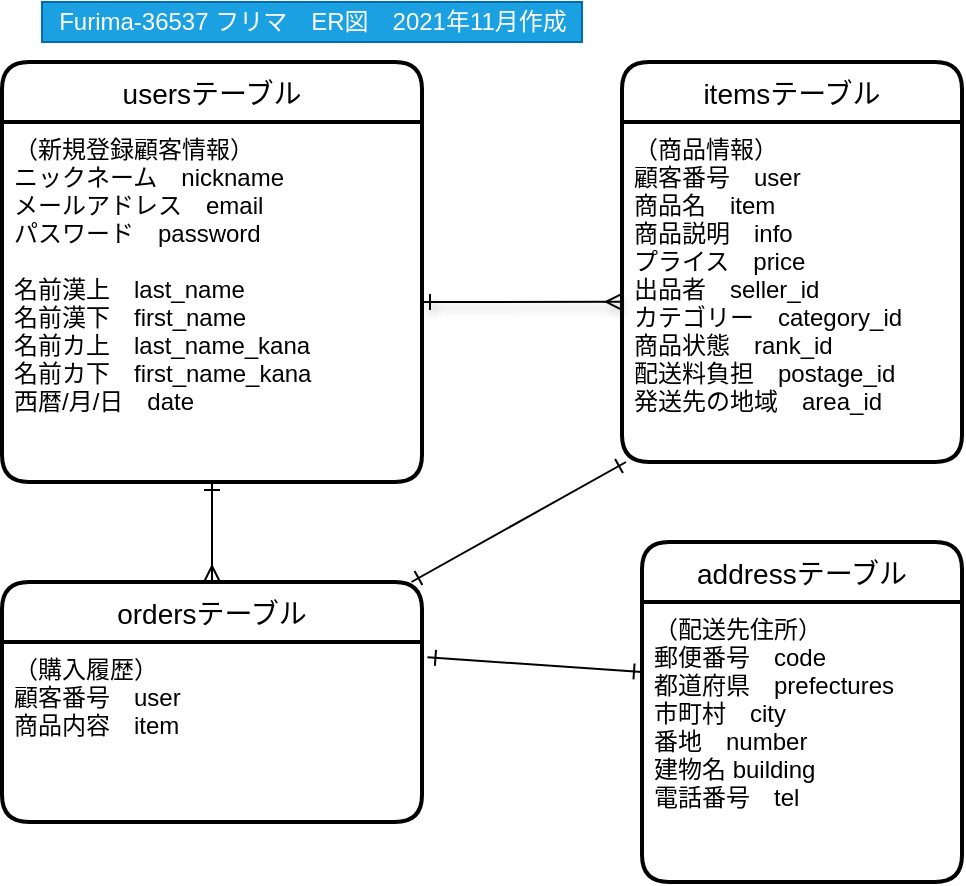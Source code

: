 <mxfile>
    <diagram id="qFiGLa90mWh0uxifypr-" name="ページ1">
        <mxGraphModel dx="728" dy="529" grid="1" gridSize="10" guides="1" tooltips="1" connect="1" arrows="1" fold="1" page="1" pageScale="1" pageWidth="827" pageHeight="1169" math="0" shadow="0">
            <root>
                <mxCell id="0"/>
                <mxCell id="1" parent="0"/>
                <mxCell id="3" value="usersテーブル" style="swimlane;childLayout=stackLayout;horizontal=1;startSize=30;horizontalStack=0;rounded=1;fontSize=14;fontStyle=0;strokeWidth=2;resizeParent=0;resizeLast=1;shadow=0;dashed=0;align=center;" parent="1" vertex="1">
                    <mxGeometry x="40" y="40" width="210" height="210" as="geometry"/>
                </mxCell>
                <mxCell id="4" value="（新規登録顧客情報）&#10;ニックネーム　nickname&#10;メールアドレス　email&#10;パスワード　password&#10;&#10;名前漢上　last_name&#10;名前漢下　first_name&#10;名前カ上　last_name_kana&#10;名前カ下　first_name_kana&#10;西暦/月/日　date" style="align=left;strokeColor=none;fillColor=none;spacingLeft=4;fontSize=12;verticalAlign=top;resizable=0;rotatable=0;part=1;" parent="3" vertex="1">
                    <mxGeometry y="30" width="210" height="180" as="geometry"/>
                </mxCell>
                <mxCell id="5" value="itemsテーブル" style="swimlane;childLayout=stackLayout;horizontal=1;startSize=30;horizontalStack=0;rounded=1;fontSize=14;fontStyle=0;strokeWidth=2;resizeParent=0;resizeLast=1;shadow=0;dashed=0;align=center;" parent="1" vertex="1">
                    <mxGeometry x="350" y="40" width="170" height="200" as="geometry"/>
                </mxCell>
                <mxCell id="6" value="（商品情報）&#10;顧客番号　user&#10;商品名　item&#10;商品説明　info&#10;プライス　price&#10;出品者　seller_id&#10;カテゴリー　category_id&#10;商品状態　rank_id&#10;配送料負担　postage_id&#10;発送先の地域　area_id" style="align=left;strokeColor=none;fillColor=none;spacingLeft=4;fontSize=12;verticalAlign=top;resizable=0;rotatable=0;part=1;" parent="5" vertex="1">
                    <mxGeometry y="30" width="170" height="170" as="geometry"/>
                </mxCell>
                <mxCell id="14" value="addressテーブル" style="swimlane;childLayout=stackLayout;horizontal=1;startSize=30;horizontalStack=0;rounded=1;fontSize=14;fontStyle=0;strokeWidth=2;resizeParent=0;resizeLast=1;shadow=0;dashed=0;align=center;" parent="1" vertex="1">
                    <mxGeometry x="360" y="280" width="160" height="170" as="geometry"/>
                </mxCell>
                <mxCell id="15" value="（配送先住所）&#10;郵便番号　code&#10;都道府県　prefectures&#10;市町村　city&#10;番地　number&#10;建物名 building&#10;電話番号　tel" style="align=left;strokeColor=none;fillColor=none;spacingLeft=4;fontSize=12;verticalAlign=top;resizable=0;rotatable=0;part=1;" parent="14" vertex="1">
                    <mxGeometry y="30" width="160" height="140" as="geometry"/>
                </mxCell>
                <mxCell id="16" value="ordersテーブル" style="swimlane;childLayout=stackLayout;horizontal=1;startSize=30;horizontalStack=0;rounded=1;fontSize=14;fontStyle=0;strokeWidth=2;resizeParent=0;resizeLast=1;shadow=0;dashed=0;align=center;" parent="1" vertex="1">
                    <mxGeometry x="40" y="300" width="210" height="120" as="geometry"/>
                </mxCell>
                <mxCell id="17" value="（購入履歴）&#10;顧客番号　user&#10;商品内容　item" style="align=left;strokeColor=none;fillColor=none;spacingLeft=4;fontSize=12;verticalAlign=top;resizable=0;rotatable=0;part=1;" parent="16" vertex="1">
                    <mxGeometry y="30" width="210" height="90" as="geometry"/>
                </mxCell>
                <mxCell id="18" style="edgeStyle=orthogonalEdgeStyle;rounded=0;orthogonalLoop=1;jettySize=auto;html=1;exitX=0.5;exitY=0;exitDx=0;exitDy=0;entryX=0.5;entryY=1;entryDx=0;entryDy=0;startArrow=ERmany;startFill=0;endArrow=ERone;endFill=0;" parent="1" source="16" target="4" edge="1">
                    <mxGeometry relative="1" as="geometry"/>
                </mxCell>
                <mxCell id="23" value="Furima-36537 フリマ　ER図　2021年11月作成" style="text;html=1;align=center;verticalAlign=middle;resizable=0;points=[];autosize=1;strokeColor=#006EAF;fillColor=#1ba1e2;fontColor=#ffffff;" parent="1" vertex="1">
                    <mxGeometry x="60" y="10" width="270" height="20" as="geometry"/>
                </mxCell>
                <mxCell id="20" style="rounded=0;orthogonalLoop=1;jettySize=auto;html=1;exitX=0;exitY=0.5;exitDx=0;exitDy=0;shadow=1;startArrow=ERone;startFill=0;entryX=0;entryY=0.529;entryDx=0;entryDy=0;entryPerimeter=0;endArrow=ERmany;endFill=0;" parent="1" target="6" edge="1">
                    <mxGeometry relative="1" as="geometry">
                        <mxPoint x="340" y="160" as="targetPoint"/>
                        <mxPoint x="250" y="160" as="sourcePoint"/>
                        <Array as="points"/>
                    </mxGeometry>
                </mxCell>
                <mxCell id="33" style="edgeStyle=none;rounded=0;orthogonalLoop=1;jettySize=auto;html=1;exitX=0;exitY=0.25;exitDx=0;exitDy=0;entryX=1.013;entryY=0.085;entryDx=0;entryDy=0;entryPerimeter=0;startArrow=ERone;startFill=0;endArrow=ERone;endFill=0;" parent="1" source="15" target="17" edge="1">
                    <mxGeometry relative="1" as="geometry"/>
                </mxCell>
                <mxCell id="41" style="edgeStyle=none;rounded=0;orthogonalLoop=1;jettySize=auto;html=1;exitX=0;exitY=1;exitDx=0;exitDy=0;entryX=1.013;entryY=0.085;entryDx=0;entryDy=0;entryPerimeter=0;startArrow=ERone;startFill=0;endArrow=ERone;endFill=0;" edge="1" parent="1">
                    <mxGeometry relative="1" as="geometry">
                        <mxPoint x="352" y="240" as="sourcePoint"/>
                        <mxPoint x="244.73" y="300" as="targetPoint"/>
                    </mxGeometry>
                </mxCell>
            </root>
        </mxGraphModel>
    </diagram>
</mxfile>
